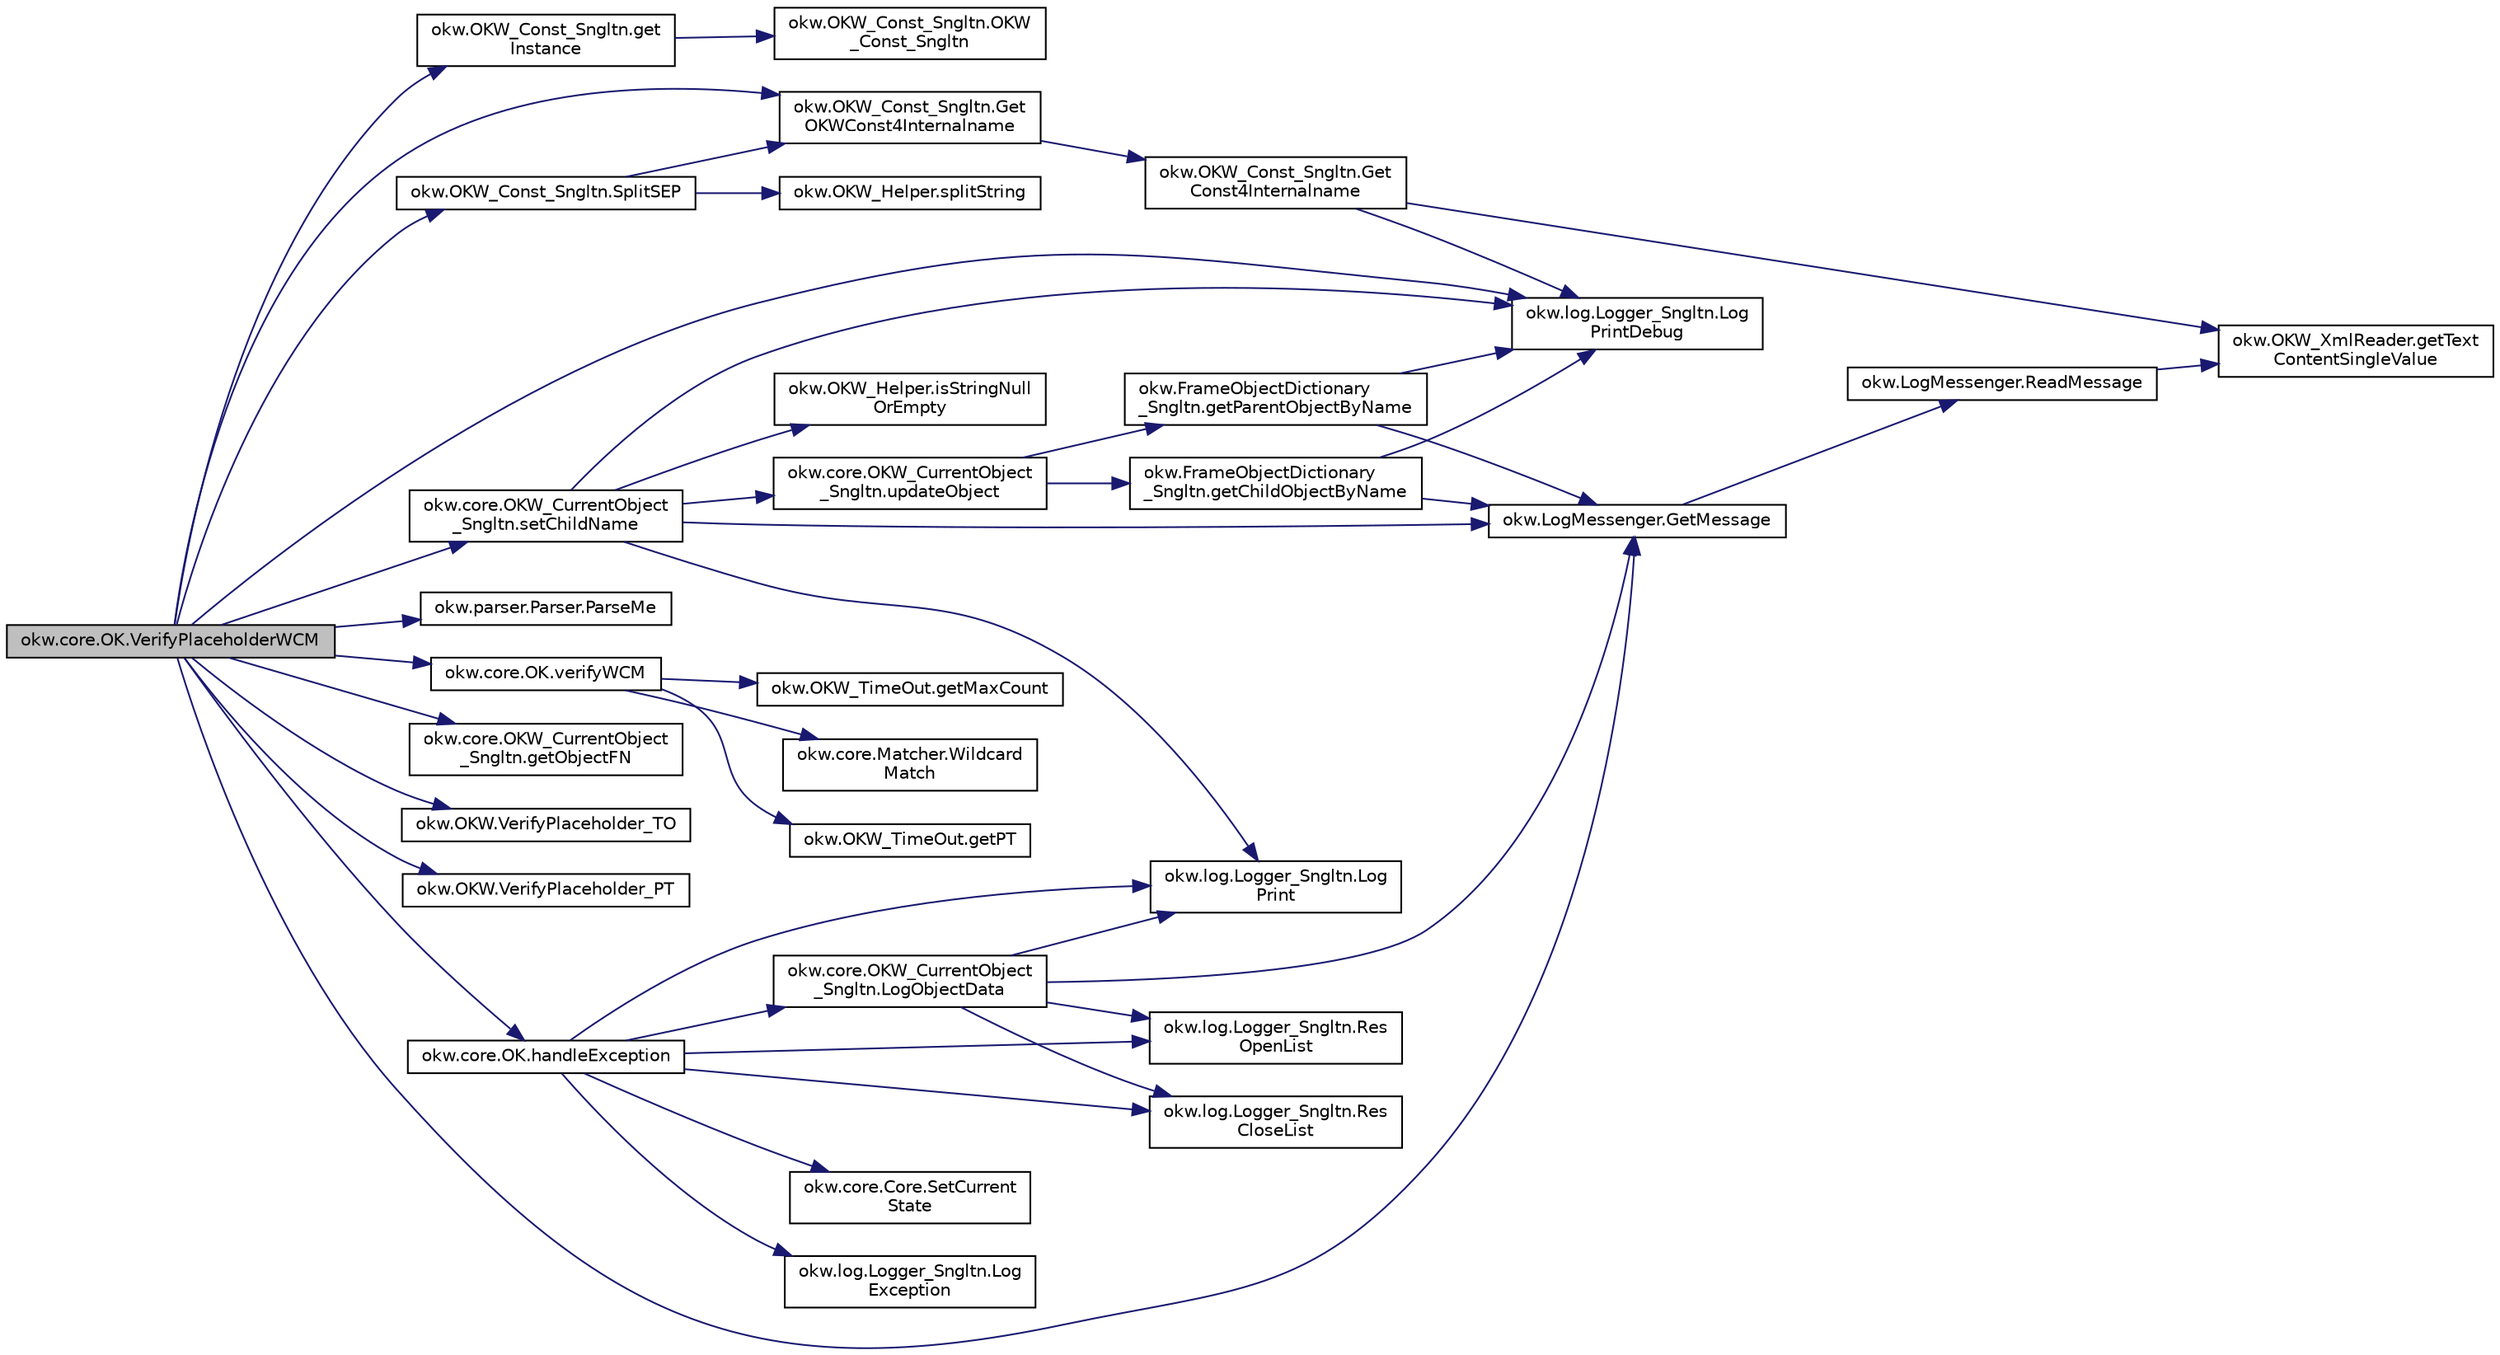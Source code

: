 digraph "okw.core.OK.VerifyPlaceholderWCM"
{
 // INTERACTIVE_SVG=YES
 // LATEX_PDF_SIZE
  edge [fontname="Helvetica",fontsize="10",labelfontname="Helvetica",labelfontsize="10"];
  node [fontname="Helvetica",fontsize="10",shape=record];
  rankdir="LR";
  Node1411 [label="okw.core.OK.VerifyPlaceholderWCM",height=0.2,width=0.4,color="black", fillcolor="grey75", style="filled", fontcolor="black",tooltip="Überprüft den Platzhalter des Objektes."];
  Node1411 -> Node1412 [color="midnightblue",fontsize="10",style="solid",fontname="Helvetica"];
  Node1412 [label="okw.OKW_Const_Sngltn.get\lInstance",height=0.2,width=0.4,color="black", fillcolor="white", style="filled",URL="$classokw_1_1_o_k_w___const___sngltn.html#afdb8f095b58cbd870dbb8eb353e3b0bf",tooltip="Holt die einzige Instanz dieser Klasse."];
  Node1412 -> Node1413 [color="midnightblue",fontsize="10",style="solid",fontname="Helvetica"];
  Node1413 [label="okw.OKW_Const_Sngltn.OKW\l_Const_Sngltn",height=0.2,width=0.4,color="black", fillcolor="white", style="filled",URL="$classokw_1_1_o_k_w___const___sngltn.html#a8404c43fc549df30d37c369c7d6e89ae",tooltip="Privater Konstruktor ohne Parameter im Entwurfsmuster Singelton initialisiert die Klasse OKW_Const."];
  Node1411 -> Node1414 [color="midnightblue",fontsize="10",style="solid",fontname="Helvetica"];
  Node1414 [label="okw.OKW_Const_Sngltn.Get\lOKWConst4Internalname",height=0.2,width=0.4,color="black", fillcolor="white", style="filled",URL="$classokw_1_1_o_k_w___const___sngltn.html#a02c05c79f7ea6e862a81a64ce23941fd",tooltip="Methode ermittelt für Internalname und der aktuell eingestellten Sprache den Wert für OKWConst."];
  Node1414 -> Node1415 [color="midnightblue",fontsize="10",style="solid",fontname="Helvetica"];
  Node1415 [label="okw.OKW_Const_Sngltn.Get\lConst4Internalname",height=0.2,width=0.4,color="black", fillcolor="white", style="filled",URL="$classokw_1_1_o_k_w___const___sngltn.html#a51cde06bf07e855ba4d69ff36b9a27f7",tooltip="Methode ermittelt für Internalname und der aktuell eingestellten Sprache den Wert für Const."];
  Node1415 -> Node1416 [color="midnightblue",fontsize="10",style="solid",fontname="Helvetica"];
  Node1416 [label="okw.log.Logger_Sngltn.Log\lPrintDebug",height=0.2,width=0.4,color="black", fillcolor="white", style="filled",URL="$classokw_1_1log_1_1_logger___sngltn.html#a313f97c79ba4662d9daaf7f537dd02f4",tooltip="Loggt eine Nachricht."];
  Node1415 -> Node1417 [color="midnightblue",fontsize="10",style="solid",fontname="Helvetica"];
  Node1417 [label="okw.OKW_XmlReader.getText\lContentSingleValue",height=0.2,width=0.4,color="black", fillcolor="white", style="filled",URL="$classokw_1_1_o_k_w___xml_reader.html#ab920b5335a2e1429c14cc5f8e79f39eb",tooltip="Lies den TextContent eines Tag."];
  Node1411 -> Node1416 [color="midnightblue",fontsize="10",style="solid",fontname="Helvetica"];
  Node1411 -> Node1418 [color="midnightblue",fontsize="10",style="solid",fontname="Helvetica"];
  Node1418 [label="okw.LogMessenger.GetMessage",height=0.2,width=0.4,color="black", fillcolor="white", style="filled",URL="$classokw_1_1_log_messenger.html#af225d1f037d47b3b085175c09d78bdd2",tooltip="Holt die Log-Meldung für MethodeNmae/Textkey ohne weitere Parameter."];
  Node1418 -> Node1419 [color="midnightblue",fontsize="10",style="solid",fontname="Helvetica"];
  Node1419 [label="okw.LogMessenger.ReadMessage",height=0.2,width=0.4,color="black", fillcolor="white", style="filled",URL="$classokw_1_1_log_messenger.html#a530cd6ab82ec82a04206a2e976ec06e3",tooltip="Interne Kernfunktion holt die Log-Meldung mit Platzhaltern aus der XML-Datei."];
  Node1419 -> Node1417 [color="midnightblue",fontsize="10",style="solid",fontname="Helvetica"];
  Node1411 -> Node1420 [color="midnightblue",fontsize="10",style="solid",fontname="Helvetica"];
  Node1420 [label="okw.OKW_Const_Sngltn.SplitSEP",height=0.2,width=0.4,color="black", fillcolor="white", style="filled",URL="$classokw_1_1_o_k_w___const___sngltn.html#a3851ae4f27e2ae512749767b86b3fc13",tooltip="Methode trennt einen String und wandelt diesen in einen ListString um."];
  Node1420 -> Node1421 [color="midnightblue",fontsize="10",style="solid",fontname="Helvetica"];
  Node1421 [label="okw.OKW_Helper.splitString",height=0.2,width=0.4,color="black", fillcolor="white", style="filled",URL="$classokw_1_1_o_k_w___helper.html#a268ba5b6db697acd241f3ebea12c4194",tooltip="Splittet einen String am angegebenen Separator auf."];
  Node1420 -> Node1414 [color="midnightblue",fontsize="10",style="solid",fontname="Helvetica"];
  Node1411 -> Node1422 [color="midnightblue",fontsize="10",style="solid",fontname="Helvetica"];
  Node1422 [label="okw.parser.Parser.ParseMe",height=0.2,width=0.4,color="black", fillcolor="white", style="filled",URL="$classokw_1_1parser_1_1_parser.html#a46afb901847316c744413ce473ecada3",tooltip="Parst einen _List&lt string&gt, ersetzt die Parser-Schlüsslewörter durch Werte."];
  Node1411 -> Node1423 [color="midnightblue",fontsize="10",style="solid",fontname="Helvetica"];
  Node1423 [label="okw.core.OKW_CurrentObject\l_Sngltn.setChildName",height=0.2,width=0.4,color="black", fillcolor="white", style="filled",URL="$classokw_1_1core_1_1_o_k_w___current_object___sngltn.html#a461fa1ff29f4bc4a9798707ea7b71849",tooltip="Setzt das Kindobjekt."];
  Node1423 -> Node1416 [color="midnightblue",fontsize="10",style="solid",fontname="Helvetica"];
  Node1423 -> Node1418 [color="midnightblue",fontsize="10",style="solid",fontname="Helvetica"];
  Node1423 -> Node1424 [color="midnightblue",fontsize="10",style="solid",fontname="Helvetica"];
  Node1424 [label="okw.OKW_Helper.isStringNull\lOrEmpty",height=0.2,width=0.4,color="black", fillcolor="white", style="filled",URL="$classokw_1_1_o_k_w___helper.html#a3a7ba0f42b29adf70574830688e72e4a",tooltip="Prüft ob der gegeben String fpsStrin null oder leer (\"\") ist."];
  Node1423 -> Node1425 [color="midnightblue",fontsize="10",style="solid",fontname="Helvetica"];
  Node1425 [label="okw.log.Logger_Sngltn.Log\lPrint",height=0.2,width=0.4,color="black", fillcolor="white", style="filled",URL="$classokw_1_1log_1_1_logger___sngltn.html#a8ebceaddd6cc6963ddb8e08c72ea808c",tooltip="LogPrint Function: Prints the values of expressions to the results file."];
  Node1423 -> Node1426 [color="midnightblue",fontsize="10",style="solid",fontname="Helvetica"];
  Node1426 [label="okw.core.OKW_CurrentObject\l_Sngltn.updateObject",height=0.2,width=0.4,color="black", fillcolor="white", style="filled",URL="$classokw_1_1core_1_1_o_k_w___current_object___sngltn.html#a51204f2563ba8defb737da6653705819",tooltip="Methode aktualisert zwei Werte:"];
  Node1426 -> Node1427 [color="midnightblue",fontsize="10",style="solid",fontname="Helvetica"];
  Node1427 [label="okw.FrameObjectDictionary\l_Sngltn.getParentObjectByName",height=0.2,width=0.4,color="black", fillcolor="white", style="filled",URL="$classokw_1_1_frame_object_dictionary___sngltn.html#aeec07d71cbebe71ec3ec4d27e86d6c5c",tooltip="Die Methode liefert das Frame-Object des gegebenen FN eines Fensterobjektes zurück."];
  Node1427 -> Node1416 [color="midnightblue",fontsize="10",style="solid",fontname="Helvetica"];
  Node1427 -> Node1418 [color="midnightblue",fontsize="10",style="solid",fontname="Helvetica"];
  Node1426 -> Node1428 [color="midnightblue",fontsize="10",style="solid",fontname="Helvetica"];
  Node1428 [label="okw.FrameObjectDictionary\l_Sngltn.getChildObjectByName",height=0.2,width=0.4,color="black", fillcolor="white", style="filled",URL="$classokw_1_1_frame_object_dictionary___sngltn.html#a0a71734828093357dfc88b5fa242e361",tooltip="Die Methode liefert das Objekt des gegebenen Kindobjekttests zurück."];
  Node1428 -> Node1416 [color="midnightblue",fontsize="10",style="solid",fontname="Helvetica"];
  Node1428 -> Node1418 [color="midnightblue",fontsize="10",style="solid",fontname="Helvetica"];
  Node1411 -> Node1429 [color="midnightblue",fontsize="10",style="solid",fontname="Helvetica"];
  Node1429 [label="okw.core.OKW_CurrentObject\l_Sngltn.getObjectFN",height=0.2,width=0.4,color="black", fillcolor="white", style="filled",URL="$classokw_1_1core_1_1_o_k_w___current_object___sngltn.html#a8a957bc040b9487a21adb41a52c56fd4",tooltip="Ermittelt den ObjektNamen des aktuellen Objektes."];
  Node1411 -> Node1430 [color="midnightblue",fontsize="10",style="solid",fontname="Helvetica"];
  Node1430 [label="okw.OKW.VerifyPlaceholder_TO",height=0.2,width=0.4,color="black", fillcolor="white", style="filled",URL="$interfaceokw_1_1_o_k_w.html#a8147b1ef8a75f2d220459cca6bd12420",tooltip="TimeOut in Sekunden [s] für das Schlüsselwort VerifyPlaceholder."];
  Node1411 -> Node1431 [color="midnightblue",fontsize="10",style="solid",fontname="Helvetica"];
  Node1431 [label="okw.OKW.VerifyPlaceholder_PT",height=0.2,width=0.4,color="black", fillcolor="white", style="filled",URL="$interfaceokw_1_1_o_k_w.html#a0bb0f6a539298d6d6e7a9f8960b93e8b",tooltip="Polling Time in [ms] für das Schlüsselwort VerifyPlaceholder."];
  Node1411 -> Node1432 [color="midnightblue",fontsize="10",style="solid",fontname="Helvetica"];
  Node1432 [label="okw.core.OK.verifyWCM",height=0.2,width=0.4,color="black", fillcolor="white", style="filled",URL="$classokw_1_1core_1_1_o_k.html#a127f0328e514d1b9f8bc1a972269ecfc",tooltip=" "];
  Node1432 -> Node1433 [color="midnightblue",fontsize="10",style="solid",fontname="Helvetica"];
  Node1433 [label="okw.OKW_TimeOut.getMaxCount",height=0.2,width=0.4,color="black", fillcolor="white", style="filled",URL="$classokw_1_1_o_k_w___time_out.html#adf7b9cc33db065c1f284bb5db2227b51",tooltip="Anzahl der berechnetten Zyklen."];
  Node1432 -> Node1434 [color="midnightblue",fontsize="10",style="solid",fontname="Helvetica"];
  Node1434 [label="okw.core.Matcher.Wildcard\lMatch",height=0.2,width=0.4,color="black", fillcolor="white", style="filled",URL="$classokw_1_1core_1_1_matcher.html#a771af5fda0717ef20d2bc1866357eaa9",tooltip=" "];
  Node1432 -> Node1435 [color="midnightblue",fontsize="10",style="solid",fontname="Helvetica"];
  Node1435 [label="okw.OKW_TimeOut.getPT",height=0.2,width=0.4,color="black", fillcolor="white", style="filled",URL="$classokw_1_1_o_k_w___time_out.html#ab7142e5e6adc82f308a70177c71ced2c",tooltip="Wartezeit zwischen zwei Pollings in [ms]."];
  Node1411 -> Node1436 [color="midnightblue",fontsize="10",style="solid",fontname="Helvetica"];
  Node1436 [label="okw.core.OK.handleException",height=0.2,width=0.4,color="black", fillcolor="white", style="filled",URL="$classokw_1_1core_1_1_o_k.html#a5a6db6a457bcb71c893f5d4eb615b2b7",tooltip="Zentrale Exception-Behandlung."];
  Node1436 -> Node1425 [color="midnightblue",fontsize="10",style="solid",fontname="Helvetica"];
  Node1436 -> Node1437 [color="midnightblue",fontsize="10",style="solid",fontname="Helvetica"];
  Node1437 [label="okw.log.Logger_Sngltn.Log\lException",height=0.2,width=0.4,color="black", fillcolor="white", style="filled",URL="$classokw_1_1log_1_1_logger___sngltn.html#aa29d396a2b9df1ac57079d777c548181",tooltip="LogException Function: Logs a Script Exception to the results file."];
  Node1436 -> Node1438 [color="midnightblue",fontsize="10",style="solid",fontname="Helvetica"];
  Node1438 [label="okw.log.Logger_Sngltn.Res\lOpenList",height=0.2,width=0.4,color="black", fillcolor="white", style="filled",URL="$classokw_1_1log_1_1_logger___sngltn.html#ab4fc711bb4c754f251372ff3b14ab9c9",tooltip="Creates a new hierarchical level in the results file."];
  Node1436 -> Node1439 [color="midnightblue",fontsize="10",style="solid",fontname="Helvetica"];
  Node1439 [label="okw.log.Logger_Sngltn.Res\lCloseList",height=0.2,width=0.4,color="black", fillcolor="white", style="filled",URL="$classokw_1_1log_1_1_logger___sngltn.html#a9b54104f7e0b4c0a473877b19dfaed56",tooltip="Closes a hierarchical level in the results file that was opened with ResOpenList."];
  Node1436 -> Node1440 [color="midnightblue",fontsize="10",style="solid",fontname="Helvetica"];
  Node1440 [label="okw.core.OKW_CurrentObject\l_Sngltn.LogObjectData",height=0.2,width=0.4,color="black", fillcolor="white", style="filled",URL="$classokw_1_1core_1_1_o_k_w___current_object___sngltn.html#a01b48f2c86a2f91909143ee9063dfd86",tooltip="Methode gibt alle wichtigen Informationen zum aktuellen Objekt aus."];
  Node1440 -> Node1438 [color="midnightblue",fontsize="10",style="solid",fontname="Helvetica"];
  Node1440 -> Node1425 [color="midnightblue",fontsize="10",style="solid",fontname="Helvetica"];
  Node1440 -> Node1418 [color="midnightblue",fontsize="10",style="solid",fontname="Helvetica"];
  Node1440 -> Node1439 [color="midnightblue",fontsize="10",style="solid",fontname="Helvetica"];
  Node1436 -> Node1441 [color="midnightblue",fontsize="10",style="solid",fontname="Helvetica"];
  Node1441 [label="okw.core.Core.SetCurrent\lState",height=0.2,width=0.4,color="black", fillcolor="white", style="filled",URL="$classokw_1_1core_1_1_core.html#aafe6e3d88e810dabf350b37058d4af97",tooltip="Setter zum Setzen des aktuellen Zustandes."];
}
